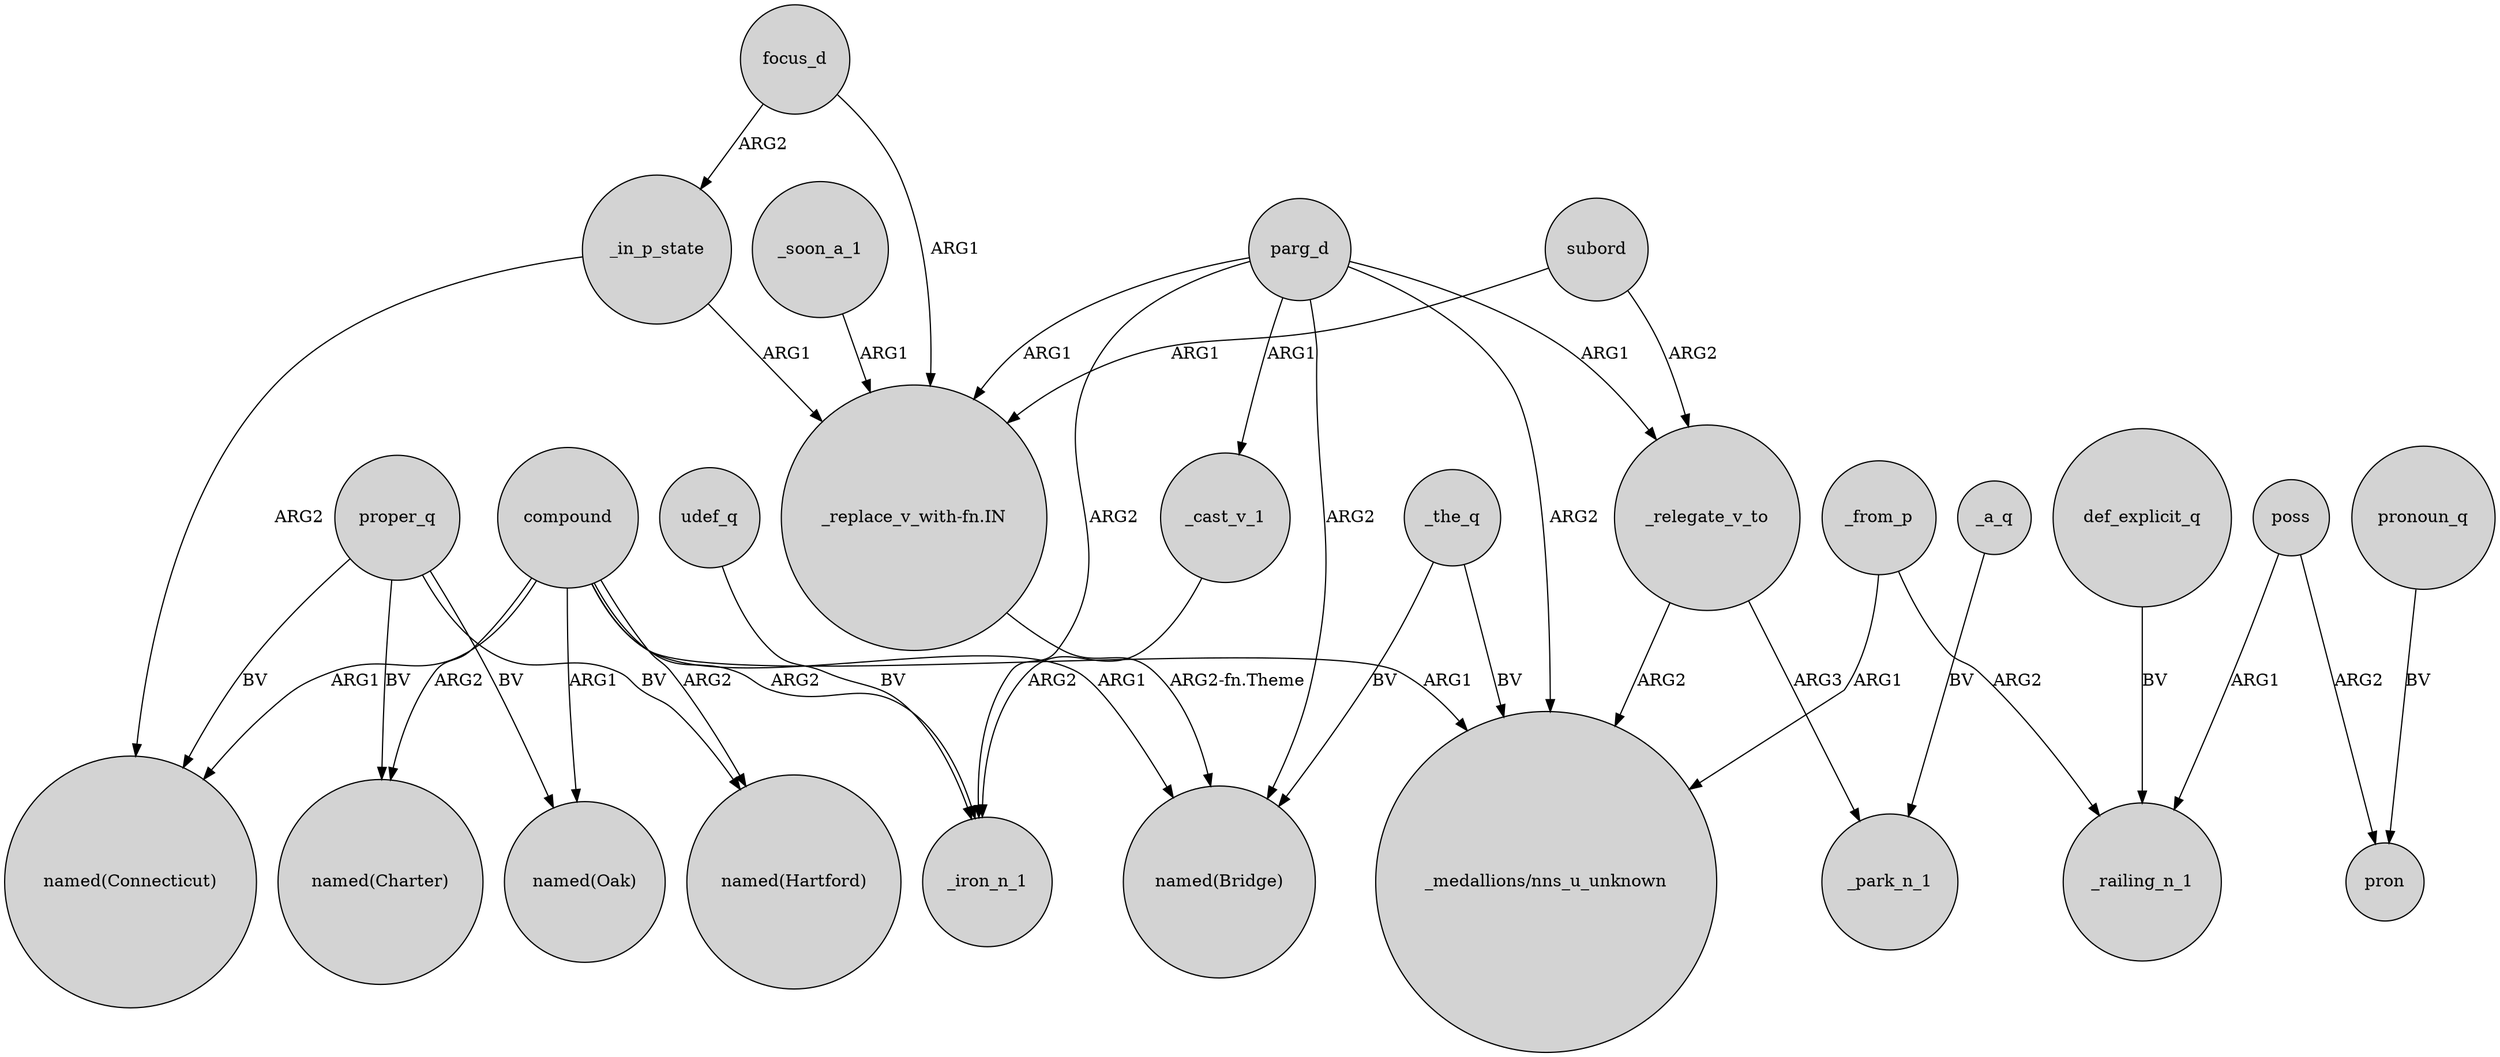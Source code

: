 digraph {
	node [shape=circle style=filled]
	parg_d -> _relegate_v_to [label=ARG1]
	compound -> "named(Oak)" [label=ARG1]
	udef_q -> _iron_n_1 [label=BV]
	poss -> pron [label=ARG2]
	poss -> _railing_n_1 [label=ARG1]
	def_explicit_q -> _railing_n_1 [label=BV]
	focus_d -> _in_p_state [label=ARG2]
	parg_d -> "named(Bridge)" [label=ARG2]
	proper_q -> "named(Charter)" [label=BV]
	_cast_v_1 -> _iron_n_1 [label=ARG2]
	_from_p -> _railing_n_1 [label=ARG2]
	proper_q -> "named(Hartford)" [label=BV]
	compound -> _iron_n_1 [label=ARG2]
	"_replace_v_with-fn.IN" -> "named(Bridge)" [label="ARG2-fn.Theme"]
	parg_d -> "_medallions/nns_u_unknown" [label=ARG2]
	compound -> "named(Hartford)" [label=ARG2]
	pronoun_q -> pron [label=BV]
	focus_d -> "_replace_v_with-fn.IN" [label=ARG1]
	subord -> "_replace_v_with-fn.IN" [label=ARG1]
	_in_p_state -> "named(Connecticut)" [label=ARG2]
	subord -> _relegate_v_to [label=ARG2]
	compound -> "named(Bridge)" [label=ARG1]
	_in_p_state -> "_replace_v_with-fn.IN" [label=ARG1]
	_soon_a_1 -> "_replace_v_with-fn.IN" [label=ARG1]
	_from_p -> "_medallions/nns_u_unknown" [label=ARG1]
	proper_q -> "named(Oak)" [label=BV]
	compound -> "named(Charter)" [label=ARG2]
	compound -> "_medallions/nns_u_unknown" [label=ARG1]
	proper_q -> "named(Connecticut)" [label=BV]
	_the_q -> "_medallions/nns_u_unknown" [label=BV]
	_a_q -> _park_n_1 [label=BV]
	parg_d -> "_replace_v_with-fn.IN" [label=ARG1]
	parg_d -> _iron_n_1 [label=ARG2]
	_the_q -> "named(Bridge)" [label=BV]
	_relegate_v_to -> _park_n_1 [label=ARG3]
	_relegate_v_to -> "_medallions/nns_u_unknown" [label=ARG2]
	compound -> "named(Connecticut)" [label=ARG1]
	parg_d -> _cast_v_1 [label=ARG1]
}

